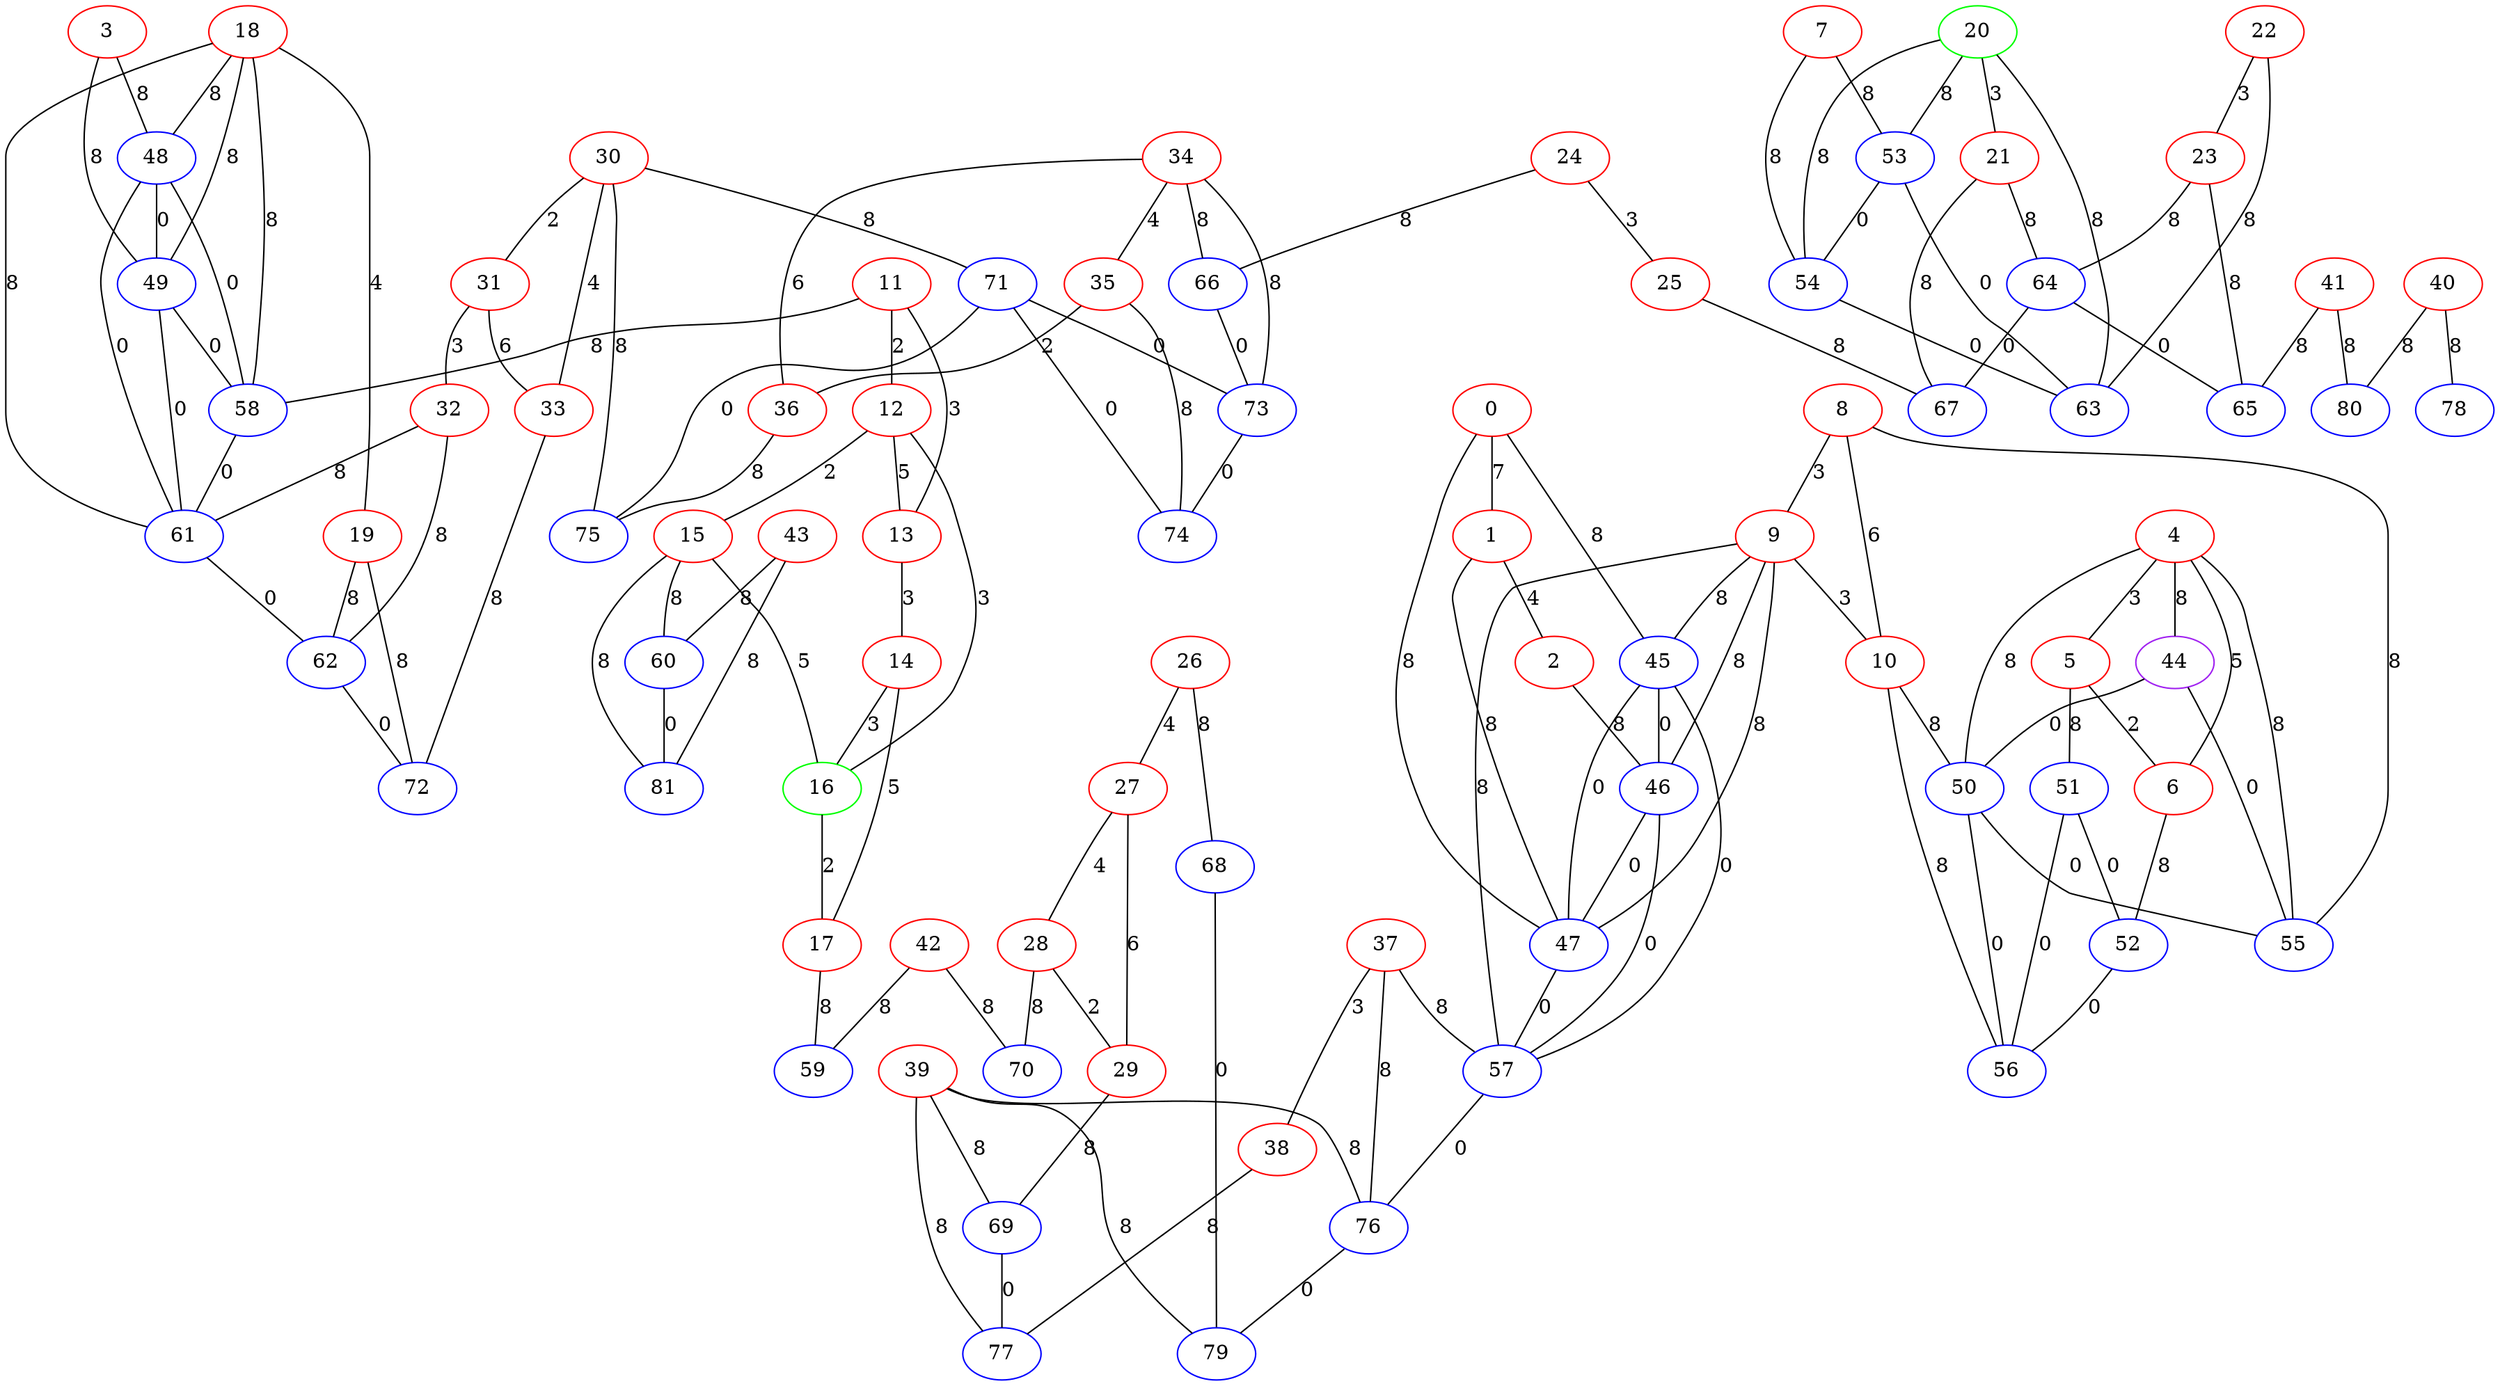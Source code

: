 graph "" {
0 [color=red, weight=1];
1 [color=red, weight=1];
2 [color=red, weight=1];
3 [color=red, weight=1];
4 [color=red, weight=1];
5 [color=red, weight=1];
6 [color=red, weight=1];
7 [color=red, weight=1];
8 [color=red, weight=1];
9 [color=red, weight=1];
10 [color=red, weight=1];
11 [color=red, weight=1];
12 [color=red, weight=1];
13 [color=red, weight=1];
14 [color=red, weight=1];
15 [color=red, weight=1];
16 [color=green, weight=2];
17 [color=red, weight=1];
18 [color=red, weight=1];
19 [color=red, weight=1];
20 [color=green, weight=2];
21 [color=red, weight=1];
22 [color=red, weight=1];
23 [color=red, weight=1];
24 [color=red, weight=1];
25 [color=red, weight=1];
26 [color=red, weight=1];
27 [color=red, weight=1];
28 [color=red, weight=1];
29 [color=red, weight=1];
30 [color=red, weight=1];
31 [color=red, weight=1];
32 [color=red, weight=1];
33 [color=red, weight=1];
34 [color=red, weight=1];
35 [color=red, weight=1];
36 [color=red, weight=1];
37 [color=red, weight=1];
38 [color=red, weight=1];
39 [color=red, weight=1];
40 [color=red, weight=1];
41 [color=red, weight=1];
42 [color=red, weight=1];
43 [color=red, weight=1];
44 [color=purple, weight=4];
45 [color=blue, weight=3];
46 [color=blue, weight=3];
47 [color=blue, weight=3];
48 [color=blue, weight=3];
49 [color=blue, weight=3];
50 [color=blue, weight=3];
51 [color=blue, weight=3];
52 [color=blue, weight=3];
53 [color=blue, weight=3];
54 [color=blue, weight=3];
55 [color=blue, weight=3];
56 [color=blue, weight=3];
57 [color=blue, weight=3];
58 [color=blue, weight=3];
59 [color=blue, weight=3];
60 [color=blue, weight=3];
61 [color=blue, weight=3];
62 [color=blue, weight=3];
63 [color=blue, weight=3];
64 [color=blue, weight=3];
65 [color=blue, weight=3];
66 [color=blue, weight=3];
67 [color=blue, weight=3];
68 [color=blue, weight=3];
69 [color=blue, weight=3];
70 [color=blue, weight=3];
71 [color=blue, weight=3];
72 [color=blue, weight=3];
73 [color=blue, weight=3];
74 [color=blue, weight=3];
75 [color=blue, weight=3];
76 [color=blue, weight=3];
77 [color=blue, weight=3];
78 [color=blue, weight=3];
79 [color=blue, weight=3];
80 [color=blue, weight=3];
81 [color=blue, weight=3];
0 -- 1  [key=0, label=7];
0 -- 45  [key=0, label=8];
0 -- 47  [key=0, label=8];
1 -- 2  [key=0, label=4];
1 -- 47  [key=0, label=8];
2 -- 46  [key=0, label=8];
3 -- 48  [key=0, label=8];
3 -- 49  [key=0, label=8];
4 -- 50  [key=0, label=8];
4 -- 44  [key=0, label=8];
4 -- 5  [key=0, label=3];
4 -- 6  [key=0, label=5];
4 -- 55  [key=0, label=8];
5 -- 51  [key=0, label=8];
5 -- 6  [key=0, label=2];
6 -- 52  [key=0, label=8];
7 -- 53  [key=0, label=8];
7 -- 54  [key=0, label=8];
8 -- 9  [key=0, label=3];
8 -- 10  [key=0, label=6];
8 -- 55  [key=0, label=8];
9 -- 10  [key=0, label=3];
9 -- 45  [key=0, label=8];
9 -- 46  [key=0, label=8];
9 -- 47  [key=0, label=8];
9 -- 57  [key=0, label=8];
10 -- 50  [key=0, label=8];
10 -- 56  [key=0, label=8];
11 -- 58  [key=0, label=8];
11 -- 12  [key=0, label=2];
11 -- 13  [key=0, label=3];
12 -- 16  [key=0, label=3];
12 -- 13  [key=0, label=5];
12 -- 15  [key=0, label=2];
13 -- 14  [key=0, label=3];
14 -- 16  [key=0, label=3];
14 -- 17  [key=0, label=5];
15 -- 16  [key=0, label=5];
15 -- 60  [key=0, label=8];
15 -- 81  [key=0, label=8];
16 -- 17  [key=0, label=2];
17 -- 59  [key=0, label=8];
18 -- 48  [key=0, label=8];
18 -- 49  [key=0, label=8];
18 -- 58  [key=0, label=8];
18 -- 19  [key=0, label=4];
18 -- 61  [key=0, label=8];
19 -- 72  [key=0, label=8];
19 -- 62  [key=0, label=8];
20 -- 63  [key=0, label=8];
20 -- 21  [key=0, label=3];
20 -- 54  [key=0, label=8];
20 -- 53  [key=0, label=8];
21 -- 64  [key=0, label=8];
21 -- 67  [key=0, label=8];
22 -- 63  [key=0, label=8];
22 -- 23  [key=0, label=3];
23 -- 64  [key=0, label=8];
23 -- 65  [key=0, label=8];
24 -- 25  [key=0, label=3];
24 -- 66  [key=0, label=8];
25 -- 67  [key=0, label=8];
26 -- 27  [key=0, label=4];
26 -- 68  [key=0, label=8];
27 -- 28  [key=0, label=4];
27 -- 29  [key=0, label=6];
28 -- 29  [key=0, label=2];
28 -- 70  [key=0, label=8];
29 -- 69  [key=0, label=8];
30 -- 33  [key=0, label=4];
30 -- 75  [key=0, label=8];
30 -- 71  [key=0, label=8];
30 -- 31  [key=0, label=2];
31 -- 32  [key=0, label=3];
31 -- 33  [key=0, label=6];
32 -- 61  [key=0, label=8];
32 -- 62  [key=0, label=8];
33 -- 72  [key=0, label=8];
34 -- 73  [key=0, label=8];
34 -- 66  [key=0, label=8];
34 -- 35  [key=0, label=4];
34 -- 36  [key=0, label=6];
35 -- 36  [key=0, label=2];
35 -- 74  [key=0, label=8];
36 -- 75  [key=0, label=8];
37 -- 57  [key=0, label=8];
37 -- 76  [key=0, label=8];
37 -- 38  [key=0, label=3];
38 -- 77  [key=0, label=8];
39 -- 79  [key=0, label=8];
39 -- 76  [key=0, label=8];
39 -- 69  [key=0, label=8];
39 -- 77  [key=0, label=8];
40 -- 80  [key=0, label=8];
40 -- 78  [key=0, label=8];
41 -- 80  [key=0, label=8];
41 -- 65  [key=0, label=8];
42 -- 59  [key=0, label=8];
42 -- 70  [key=0, label=8];
43 -- 81  [key=0, label=8];
43 -- 60  [key=0, label=8];
44 -- 50  [key=0, label=0];
44 -- 55  [key=0, label=0];
45 -- 57  [key=0, label=0];
45 -- 46  [key=0, label=0];
45 -- 47  [key=0, label=0];
46 -- 57  [key=0, label=0];
46 -- 47  [key=0, label=0];
47 -- 57  [key=0, label=0];
48 -- 49  [key=0, label=0];
48 -- 58  [key=0, label=0];
48 -- 61  [key=0, label=0];
49 -- 58  [key=0, label=0];
49 -- 61  [key=0, label=0];
50 -- 56  [key=0, label=0];
50 -- 55  [key=0, label=0];
51 -- 56  [key=0, label=0];
51 -- 52  [key=0, label=0];
52 -- 56  [key=0, label=0];
53 -- 54  [key=0, label=0];
53 -- 63  [key=0, label=0];
54 -- 63  [key=0, label=0];
57 -- 76  [key=0, label=0];
58 -- 61  [key=0, label=0];
60 -- 81  [key=0, label=0];
61 -- 62  [key=0, label=0];
62 -- 72  [key=0, label=0];
64 -- 65  [key=0, label=0];
64 -- 67  [key=0, label=0];
66 -- 73  [key=0, label=0];
68 -- 79  [key=0, label=0];
69 -- 77  [key=0, label=0];
71 -- 73  [key=0, label=0];
71 -- 74  [key=0, label=0];
71 -- 75  [key=0, label=0];
73 -- 74  [key=0, label=0];
76 -- 79  [key=0, label=0];
}
